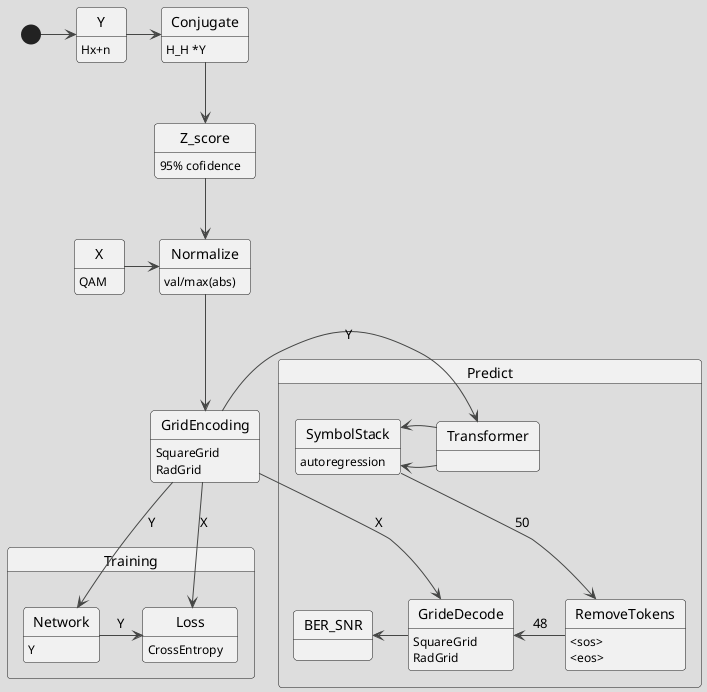 @startuml
!theme toy
skinparam defaultFontName Bold
skinparam defaultFontStyle Bold

[*] -> Y
Y: Hx+n

X: QAM
X -> Normalize

Y -> Conjugate
Conjugate : H_H *Y

Z_score : 95% cofidence

Z_score --> Normalize 
Normalize : val/max(abs)

Normalize --> GridEncoding

state Training{
    GridEncoding : SquareGrid
    GridEncoding : RadGrid
    Network : Y
    Loss : CrossEntropy
}

GridEncoding -> Network : Y
GridEncoding --> Loss : X


Network ->Loss : Y

Conjugate --> Z_score

state Predict{
    GridEncoding -> Transformer : Y
    SymbolStack <- Transformer
    Transformer -> SymbolStack
    SymbolStack : autoregression
    SymbolStack --> RemoveTokens :50
    RemoveTokens : <sos>
    RemoveTokens : <eos>
    GrideDecode <- RemoveTokens : 48
    GrideDecode : SquareGrid
    GrideDecode : RadGrid
    GridEncoding -> GrideDecode : X 
    BER_SNR <- GrideDecode
}



@enduml